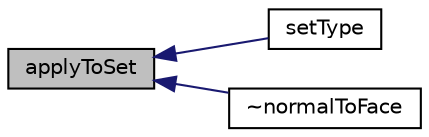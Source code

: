 digraph "applyToSet"
{
  bgcolor="transparent";
  edge [fontname="Helvetica",fontsize="10",labelfontname="Helvetica",labelfontsize="10"];
  node [fontname="Helvetica",fontsize="10",shape=record];
  rankdir="LR";
  Node1 [label="applyToSet",height=0.2,width=0.4,color="black", fillcolor="grey75", style="filled", fontcolor="black"];
  Node1 -> Node2 [dir="back",color="midnightblue",fontsize="10",style="solid",fontname="Helvetica"];
  Node2 [label="setType",height=0.2,width=0.4,color="black",URL="$a01692.html#a172f7e5d294d8e0c8c3a079add2dc41e"];
  Node1 -> Node3 [dir="back",color="midnightblue",fontsize="10",style="solid",fontname="Helvetica"];
  Node3 [label="~normalToFace",height=0.2,width=0.4,color="black",URL="$a01692.html#a5adf2794f4ded1a5e09f417d3713c673",tooltip="Destructor. "];
}
